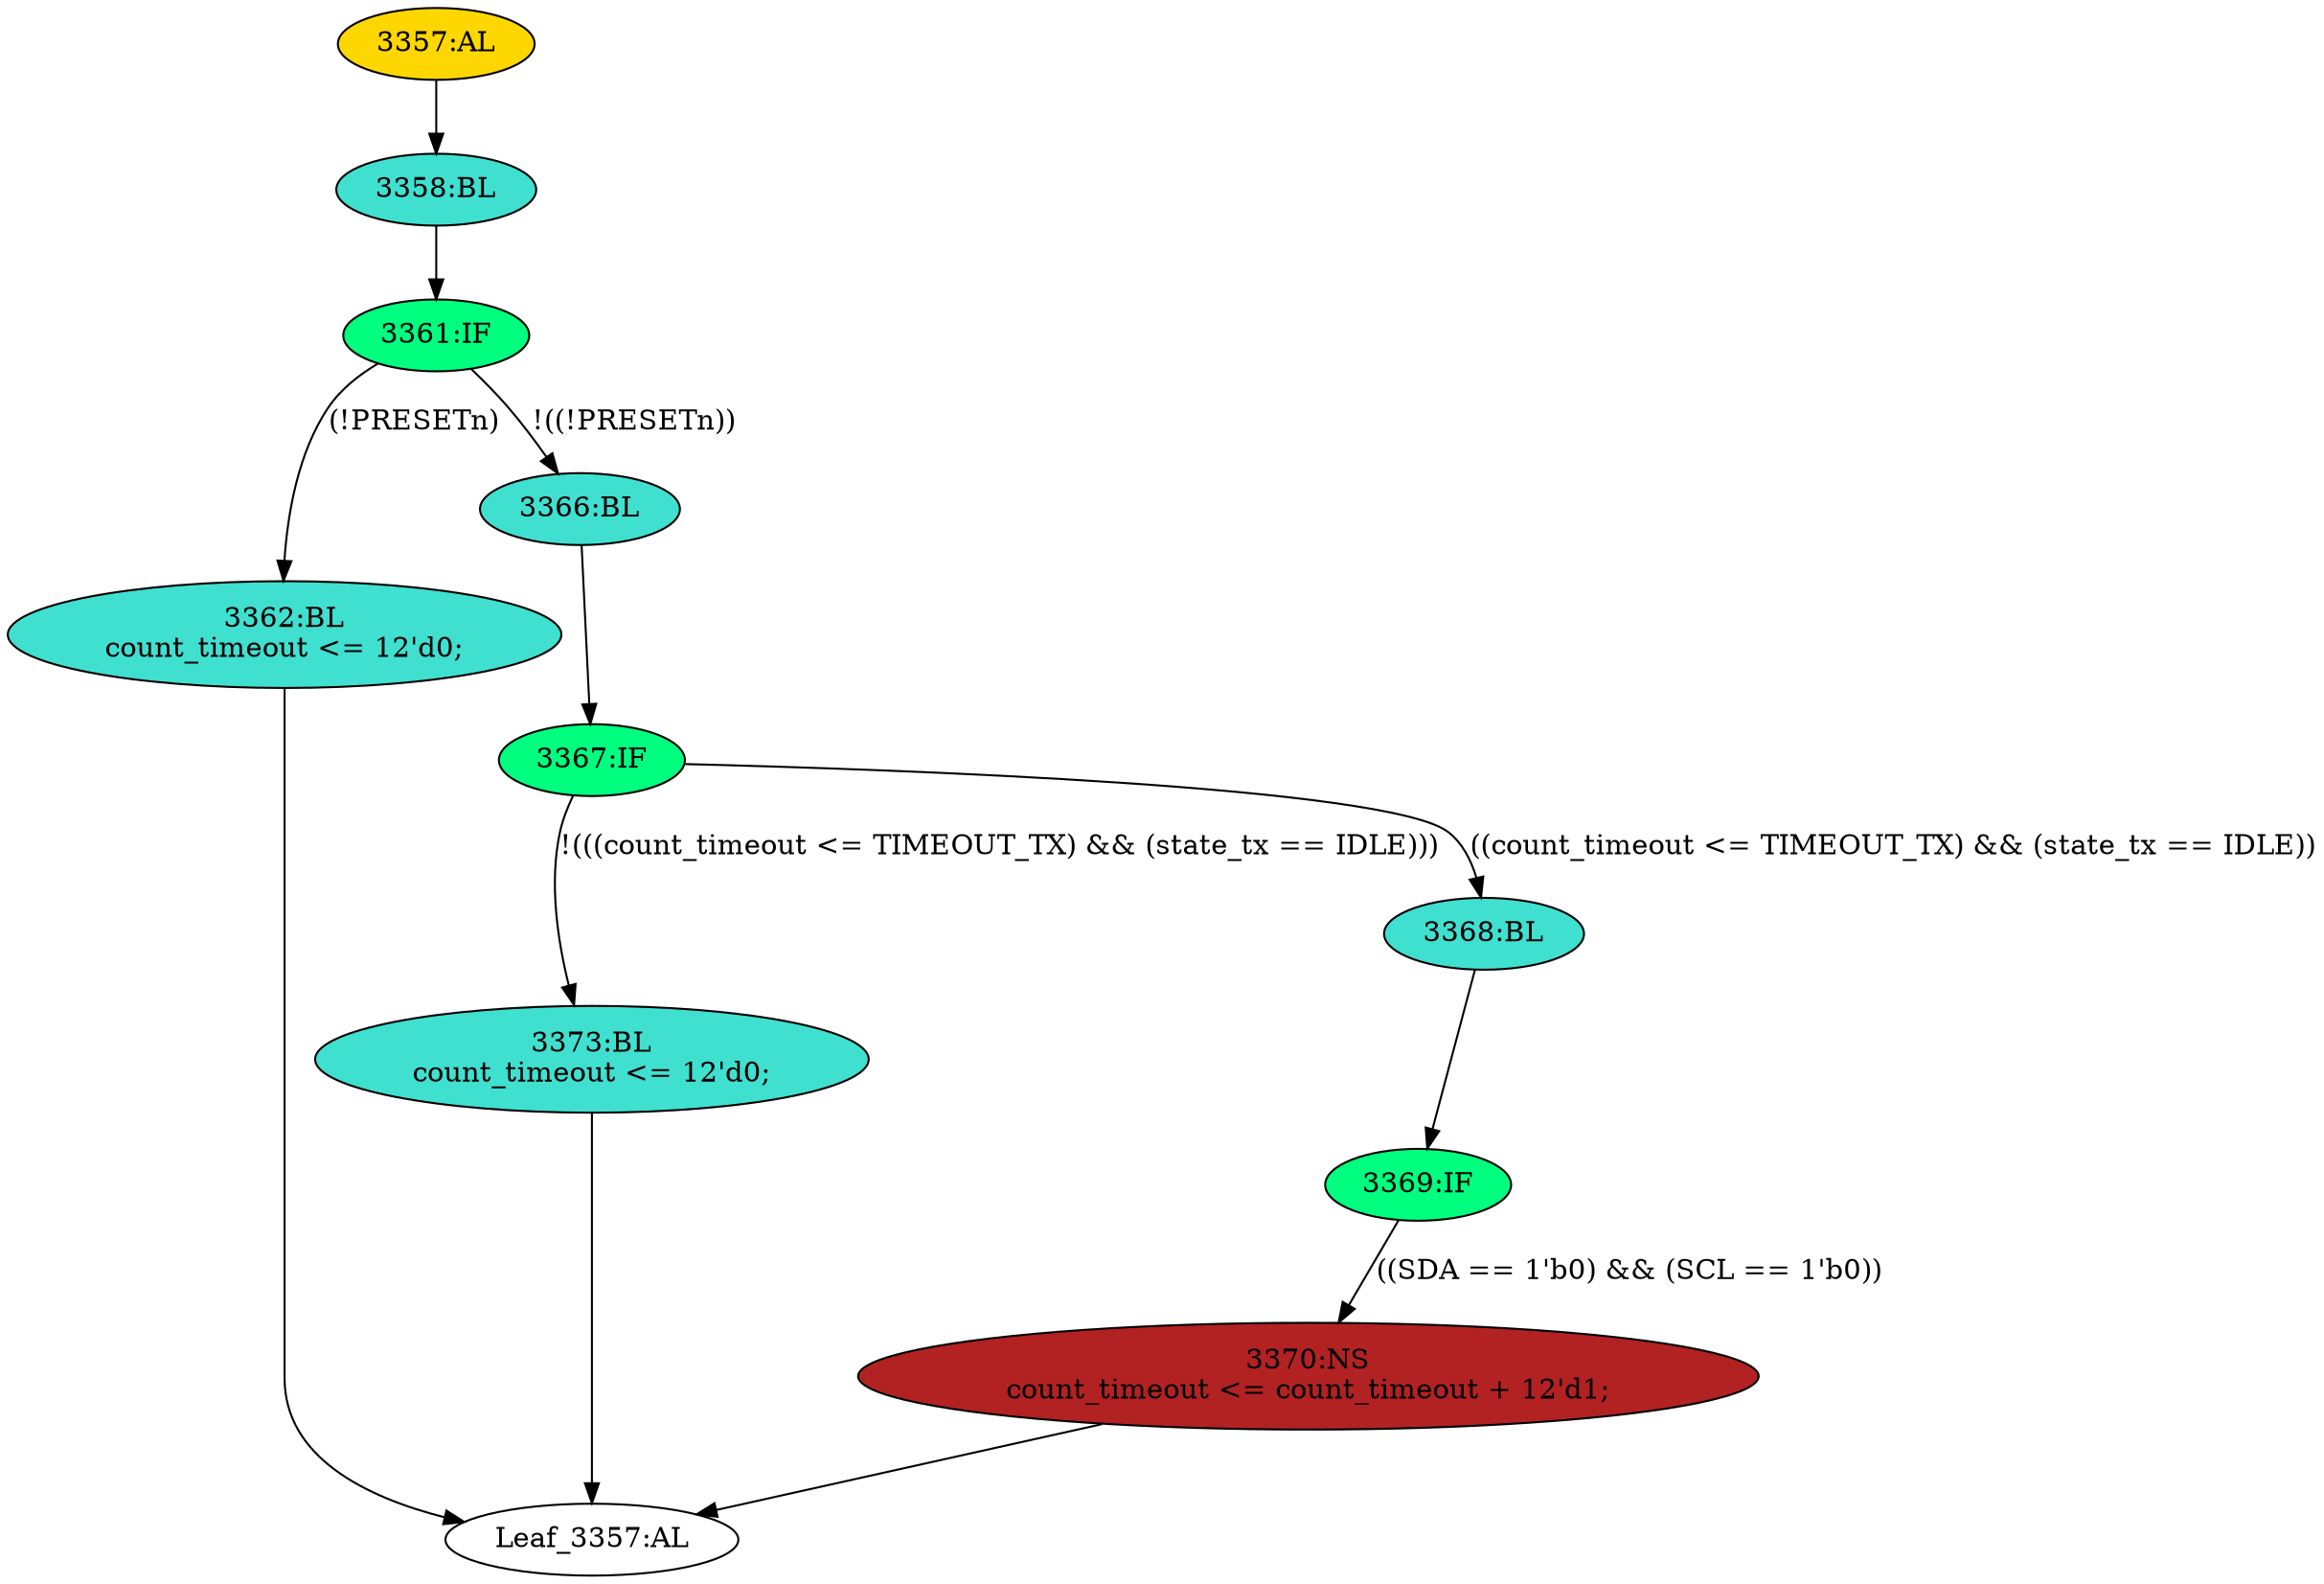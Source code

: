 strict digraph "" {
	node [label="\N"];
	"3362:BL"	 [ast="<pyverilog.vparser.ast.Block object at 0x7f093246fb50>",
		fillcolor=turquoise,
		label="3362:BL
count_timeout <= 12'd0;",
		statements="[<pyverilog.vparser.ast.NonblockingSubstitution object at 0x7f093246f910>]",
		style=filled,
		typ=Block];
	"Leaf_3357:AL"	 [def_var="['count_timeout']",
		label="Leaf_3357:AL"];
	"3362:BL" -> "Leaf_3357:AL"	 [cond="[]",
		lineno=None];
	"3367:IF"	 [ast="<pyverilog.vparser.ast.IfStatement object at 0x7f093246fbd0>",
		fillcolor=springgreen,
		label="3367:IF",
		statements="[]",
		style=filled,
		typ=IfStatement];
	"3373:BL"	 [ast="<pyverilog.vparser.ast.Block object at 0x7f093246fc90>",
		fillcolor=turquoise,
		label="3373:BL
count_timeout <= 12'd0;",
		statements="[<pyverilog.vparser.ast.NonblockingSubstitution object at 0x7f093246fc50>]",
		style=filled,
		typ=Block];
	"3367:IF" -> "3373:BL"	 [cond="['count_timeout', 'TIMEOUT_TX', 'state_tx', 'IDLE']",
		label="!(((count_timeout <= TIMEOUT_TX) && (state_tx == IDLE)))",
		lineno=3367];
	"3368:BL"	 [ast="<pyverilog.vparser.ast.Block object at 0x7f093246fe10>",
		fillcolor=turquoise,
		label="3368:BL",
		statements="[]",
		style=filled,
		typ=Block];
	"3367:IF" -> "3368:BL"	 [cond="['count_timeout', 'TIMEOUT_TX', 'state_tx', 'IDLE']",
		label="((count_timeout <= TIMEOUT_TX) && (state_tx == IDLE))",
		lineno=3367];
	"3369:IF"	 [ast="<pyverilog.vparser.ast.IfStatement object at 0x7f093246fed0>",
		fillcolor=springgreen,
		label="3369:IF",
		statements="[]",
		style=filled,
		typ=IfStatement];
	"3370:NS"	 [ast="<pyverilog.vparser.ast.NonblockingSubstitution object at 0x7f093246fe90>",
		fillcolor=firebrick,
		label="3370:NS
count_timeout <= count_timeout + 12'd1;",
		statements="[<pyverilog.vparser.ast.NonblockingSubstitution object at 0x7f093246fe90>]",
		style=filled,
		typ=NonblockingSubstitution];
	"3369:IF" -> "3370:NS"	 [cond="['SDA', 'SCL']",
		label="((SDA == 1'b0) && (SCL == 1'b0))",
		lineno=3369];
	"3370:NS" -> "Leaf_3357:AL"	 [cond="[]",
		lineno=None];
	"3373:BL" -> "Leaf_3357:AL"	 [cond="[]",
		lineno=None];
	"3368:BL" -> "3369:IF"	 [cond="[]",
		lineno=None];
	"3357:AL"	 [ast="<pyverilog.vparser.ast.Always object at 0x7f0932348510>",
		clk_sens=True,
		fillcolor=gold,
		label="3357:AL",
		sens="['PCLK']",
		statements="[]",
		style=filled,
		typ=Always,
		use_var="['SCL', 'TIMEOUT_TX', 'count_timeout', 'IDLE', 'SDA', 'PRESETn', 'state_tx']"];
	"3358:BL"	 [ast="<pyverilog.vparser.ast.Block object at 0x7f0932348610>",
		fillcolor=turquoise,
		label="3358:BL",
		statements="[]",
		style=filled,
		typ=Block];
	"3357:AL" -> "3358:BL"	 [cond="[]",
		lineno=None];
	"3361:IF"	 [ast="<pyverilog.vparser.ast.IfStatement object at 0x7f0932348650>",
		fillcolor=springgreen,
		label="3361:IF",
		statements="[]",
		style=filled,
		typ=IfStatement];
	"3358:BL" -> "3361:IF"	 [cond="[]",
		lineno=None];
	"3366:BL"	 [ast="<pyverilog.vparser.ast.Block object at 0x7f0932348690>",
		fillcolor=turquoise,
		label="3366:BL",
		statements="[]",
		style=filled,
		typ=Block];
	"3366:BL" -> "3367:IF"	 [cond="[]",
		lineno=None];
	"3361:IF" -> "3362:BL"	 [cond="['PRESETn']",
		label="(!PRESETn)",
		lineno=3361];
	"3361:IF" -> "3366:BL"	 [cond="['PRESETn']",
		label="!((!PRESETn))",
		lineno=3361];
}
